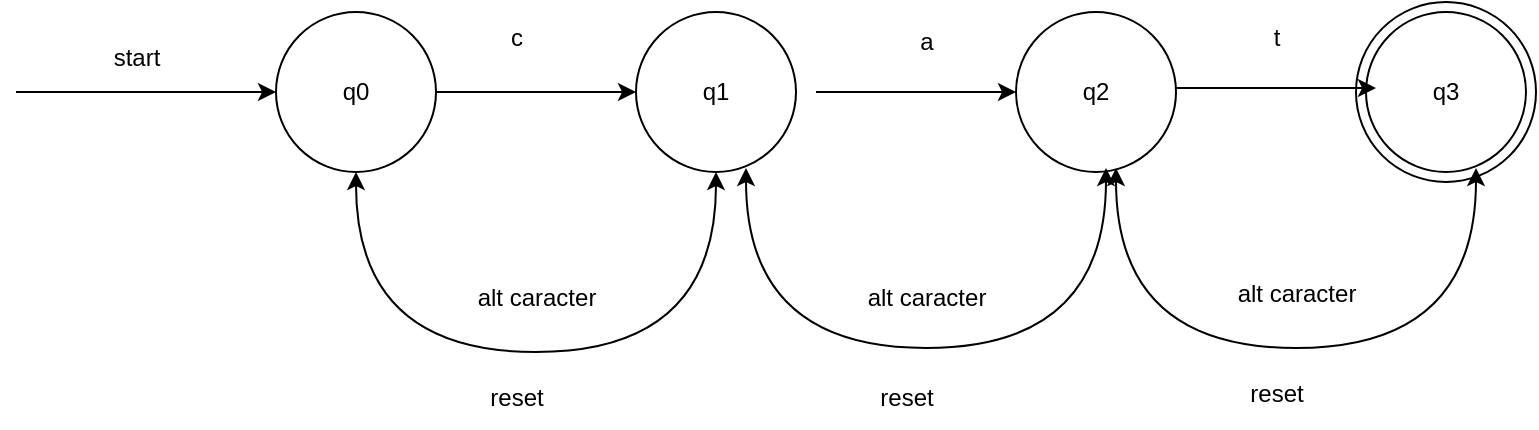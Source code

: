 <mxfile version="26.0.9">
  <diagram name="Page-1" id="A1IWpckm7NI07RR7KQ04">
    <mxGraphModel dx="1674" dy="844" grid="1" gridSize="10" guides="1" tooltips="1" connect="1" arrows="1" fold="1" page="1" pageScale="1" pageWidth="1654" pageHeight="1169" math="0" shadow="0">
      <root>
        <mxCell id="0" />
        <mxCell id="1" parent="0" />
        <mxCell id="yOWvCSK-yx5aGM4hOdFP-21" value="" style="ellipse;whiteSpace=wrap;html=1;aspect=fixed;" vertex="1" parent="1">
          <mxGeometry x="890" y="215" width="90" height="90" as="geometry" />
        </mxCell>
        <mxCell id="yOWvCSK-yx5aGM4hOdFP-9" value="q3" style="ellipse;whiteSpace=wrap;html=1;aspect=fixed;" vertex="1" parent="1">
          <mxGeometry x="895" y="220" width="80" height="80" as="geometry" />
        </mxCell>
        <mxCell id="yOWvCSK-yx5aGM4hOdFP-1" value="q0" style="ellipse;whiteSpace=wrap;html=1;aspect=fixed;" vertex="1" parent="1">
          <mxGeometry x="350" y="220" width="80" height="80" as="geometry" />
        </mxCell>
        <mxCell id="yOWvCSK-yx5aGM4hOdFP-2" value="" style="endArrow=classic;html=1;rounded=0;exitX=1;exitY=0.5;exitDx=0;exitDy=0;" edge="1" parent="1" source="yOWvCSK-yx5aGM4hOdFP-1">
          <mxGeometry width="50" height="50" relative="1" as="geometry">
            <mxPoint x="820" y="460" as="sourcePoint" />
            <mxPoint x="530" y="260" as="targetPoint" />
          </mxGeometry>
        </mxCell>
        <mxCell id="yOWvCSK-yx5aGM4hOdFP-3" value="q1" style="ellipse;whiteSpace=wrap;html=1;aspect=fixed;" vertex="1" parent="1">
          <mxGeometry x="530" y="220" width="80" height="80" as="geometry" />
        </mxCell>
        <mxCell id="yOWvCSK-yx5aGM4hOdFP-4" value="" style="endArrow=classic;html=1;rounded=0;exitX=1;exitY=0.5;exitDx=0;exitDy=0;" edge="1" parent="1">
          <mxGeometry width="50" height="50" relative="1" as="geometry">
            <mxPoint x="620" y="260" as="sourcePoint" />
            <mxPoint x="720" y="260" as="targetPoint" />
          </mxGeometry>
        </mxCell>
        <mxCell id="yOWvCSK-yx5aGM4hOdFP-5" value="q2" style="ellipse;whiteSpace=wrap;html=1;aspect=fixed;" vertex="1" parent="1">
          <mxGeometry x="720" y="220" width="80" height="80" as="geometry" />
        </mxCell>
        <mxCell id="yOWvCSK-yx5aGM4hOdFP-6" value="c" style="text;html=1;align=center;verticalAlign=middle;resizable=0;points=[];autosize=1;strokeColor=none;fillColor=none;" vertex="1" parent="1">
          <mxGeometry x="455" y="218" width="30" height="30" as="geometry" />
        </mxCell>
        <mxCell id="yOWvCSK-yx5aGM4hOdFP-7" value="a" style="text;html=1;align=center;verticalAlign=middle;resizable=0;points=[];autosize=1;strokeColor=none;fillColor=none;" vertex="1" parent="1">
          <mxGeometry x="660" y="220" width="30" height="30" as="geometry" />
        </mxCell>
        <mxCell id="yOWvCSK-yx5aGM4hOdFP-8" value="" style="endArrow=classic;html=1;rounded=0;exitX=1;exitY=0.5;exitDx=0;exitDy=0;" edge="1" parent="1">
          <mxGeometry width="50" height="50" relative="1" as="geometry">
            <mxPoint x="800" y="258" as="sourcePoint" />
            <mxPoint x="900" y="258" as="targetPoint" />
          </mxGeometry>
        </mxCell>
        <mxCell id="yOWvCSK-yx5aGM4hOdFP-10" value="t" style="text;html=1;align=center;verticalAlign=middle;resizable=0;points=[];autosize=1;strokeColor=none;fillColor=none;" vertex="1" parent="1">
          <mxGeometry x="835" y="218" width="30" height="30" as="geometry" />
        </mxCell>
        <mxCell id="yOWvCSK-yx5aGM4hOdFP-12" value="" style="endArrow=classic;startArrow=classic;html=1;rounded=0;exitX=0.5;exitY=1;exitDx=0;exitDy=0;entryX=0.5;entryY=1;entryDx=0;entryDy=0;edgeStyle=orthogonalEdgeStyle;curved=1;" edge="1" parent="1" source="yOWvCSK-yx5aGM4hOdFP-1" target="yOWvCSK-yx5aGM4hOdFP-3">
          <mxGeometry width="50" height="50" relative="1" as="geometry">
            <mxPoint x="820" y="460" as="sourcePoint" />
            <mxPoint x="870" y="410" as="targetPoint" />
            <Array as="points">
              <mxPoint x="390" y="390" />
              <mxPoint x="570" y="390" />
            </Array>
          </mxGeometry>
        </mxCell>
        <mxCell id="yOWvCSK-yx5aGM4hOdFP-13" value="alt caracter" style="text;html=1;align=center;verticalAlign=middle;resizable=0;points=[];autosize=1;strokeColor=none;fillColor=none;" vertex="1" parent="1">
          <mxGeometry x="440" y="348" width="80" height="30" as="geometry" />
        </mxCell>
        <mxCell id="yOWvCSK-yx5aGM4hOdFP-14" value="reset" style="text;html=1;align=center;verticalAlign=middle;resizable=0;points=[];autosize=1;strokeColor=none;fillColor=none;" vertex="1" parent="1">
          <mxGeometry x="445" y="398" width="50" height="30" as="geometry" />
        </mxCell>
        <mxCell id="yOWvCSK-yx5aGM4hOdFP-15" value="" style="endArrow=classic;startArrow=classic;html=1;rounded=0;exitX=0.5;exitY=1;exitDx=0;exitDy=0;entryX=0.5;entryY=1;entryDx=0;entryDy=0;edgeStyle=orthogonalEdgeStyle;curved=1;" edge="1" parent="1">
          <mxGeometry width="50" height="50" relative="1" as="geometry">
            <mxPoint x="585" y="298" as="sourcePoint" />
            <mxPoint x="765" y="298" as="targetPoint" />
            <Array as="points">
              <mxPoint x="585" y="388" />
              <mxPoint x="765" y="388" />
            </Array>
          </mxGeometry>
        </mxCell>
        <mxCell id="yOWvCSK-yx5aGM4hOdFP-16" value="alt caracter" style="text;html=1;align=center;verticalAlign=middle;resizable=0;points=[];autosize=1;strokeColor=none;fillColor=none;" vertex="1" parent="1">
          <mxGeometry x="635" y="348" width="80" height="30" as="geometry" />
        </mxCell>
        <mxCell id="yOWvCSK-yx5aGM4hOdFP-17" value="reset" style="text;html=1;align=center;verticalAlign=middle;resizable=0;points=[];autosize=1;strokeColor=none;fillColor=none;" vertex="1" parent="1">
          <mxGeometry x="640" y="398" width="50" height="30" as="geometry" />
        </mxCell>
        <mxCell id="yOWvCSK-yx5aGM4hOdFP-18" value="" style="endArrow=classic;startArrow=classic;html=1;rounded=0;exitX=0.5;exitY=1;exitDx=0;exitDy=0;entryX=0.5;entryY=1;entryDx=0;entryDy=0;edgeStyle=orthogonalEdgeStyle;curved=1;" edge="1" parent="1">
          <mxGeometry width="50" height="50" relative="1" as="geometry">
            <mxPoint x="770" y="298" as="sourcePoint" />
            <mxPoint x="950" y="298" as="targetPoint" />
            <Array as="points">
              <mxPoint x="770" y="388" />
              <mxPoint x="950" y="388" />
            </Array>
          </mxGeometry>
        </mxCell>
        <mxCell id="yOWvCSK-yx5aGM4hOdFP-19" value="alt caracter" style="text;html=1;align=center;verticalAlign=middle;resizable=0;points=[];autosize=1;strokeColor=none;fillColor=none;" vertex="1" parent="1">
          <mxGeometry x="820" y="346" width="80" height="30" as="geometry" />
        </mxCell>
        <mxCell id="yOWvCSK-yx5aGM4hOdFP-20" value="reset" style="text;html=1;align=center;verticalAlign=middle;resizable=0;points=[];autosize=1;strokeColor=none;fillColor=none;" vertex="1" parent="1">
          <mxGeometry x="825" y="396" width="50" height="30" as="geometry" />
        </mxCell>
        <mxCell id="yOWvCSK-yx5aGM4hOdFP-22" value="" style="endArrow=classic;html=1;rounded=0;entryX=0;entryY=0.5;entryDx=0;entryDy=0;" edge="1" parent="1" target="yOWvCSK-yx5aGM4hOdFP-1">
          <mxGeometry width="50" height="50" relative="1" as="geometry">
            <mxPoint x="220" y="260" as="sourcePoint" />
            <mxPoint x="870" y="410" as="targetPoint" />
          </mxGeometry>
        </mxCell>
        <mxCell id="yOWvCSK-yx5aGM4hOdFP-23" value="start" style="text;html=1;align=center;verticalAlign=middle;resizable=0;points=[];autosize=1;strokeColor=none;fillColor=none;" vertex="1" parent="1">
          <mxGeometry x="255" y="228" width="50" height="30" as="geometry" />
        </mxCell>
      </root>
    </mxGraphModel>
  </diagram>
</mxfile>
